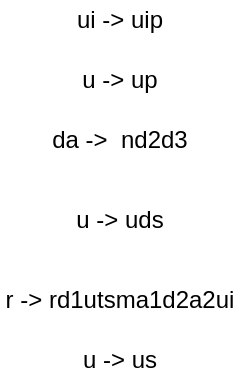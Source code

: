 <mxfile version="14.6.13" type="device"><diagram id="X4cZUKR-qz3-KniJZ5J_" name="Page-1"><mxGraphModel dx="830" dy="554" grid="1" gridSize="10" guides="1" tooltips="1" connect="1" arrows="1" fold="1" page="1" pageScale="1" pageWidth="850" pageHeight="1100" math="0" shadow="0"><root><mxCell id="0"/><mxCell id="1" parent="0"/><mxCell id="wWBT3jWpyvuC10ELHQlV-1" value="ui -&amp;gt; uip" style="text;html=1;strokeColor=none;fillColor=none;align=center;verticalAlign=middle;whiteSpace=wrap;rounded=0;" vertex="1" parent="1"><mxGeometry x="190" y="30" width="50" height="20" as="geometry"/></mxCell><mxCell id="wWBT3jWpyvuC10ELHQlV-3" value="u -&amp;gt; up" style="text;html=1;strokeColor=none;fillColor=none;align=center;verticalAlign=middle;whiteSpace=wrap;rounded=0;" vertex="1" parent="1"><mxGeometry x="190" y="60" width="50" height="20" as="geometry"/></mxCell><mxCell id="wWBT3jWpyvuC10ELHQlV-4" value="da -&amp;gt; &amp;nbsp;nd2d3" style="text;html=1;strokeColor=none;fillColor=none;align=center;verticalAlign=middle;whiteSpace=wrap;rounded=0;" vertex="1" parent="1"><mxGeometry x="175" y="90" width="80" height="20" as="geometry"/></mxCell><mxCell id="wWBT3jWpyvuC10ELHQlV-5" value="u -&amp;gt; uds" style="text;html=1;strokeColor=none;fillColor=none;align=center;verticalAlign=middle;whiteSpace=wrap;rounded=0;" vertex="1" parent="1"><mxGeometry x="190" y="130" width="50" height="20" as="geometry"/></mxCell><mxCell id="wWBT3jWpyvuC10ELHQlV-7" value="r -&amp;gt; rd1utsma1d2a2ui" style="text;html=1;strokeColor=none;fillColor=none;align=center;verticalAlign=middle;whiteSpace=wrap;rounded=0;" vertex="1" parent="1"><mxGeometry x="155" y="170" width="120" height="20" as="geometry"/></mxCell><mxCell id="wWBT3jWpyvuC10ELHQlV-8" value="u -&amp;gt; us" style="text;html=1;strokeColor=none;fillColor=none;align=center;verticalAlign=middle;whiteSpace=wrap;rounded=0;" vertex="1" parent="1"><mxGeometry x="190" y="200" width="50" height="20" as="geometry"/></mxCell></root></mxGraphModel></diagram></mxfile>